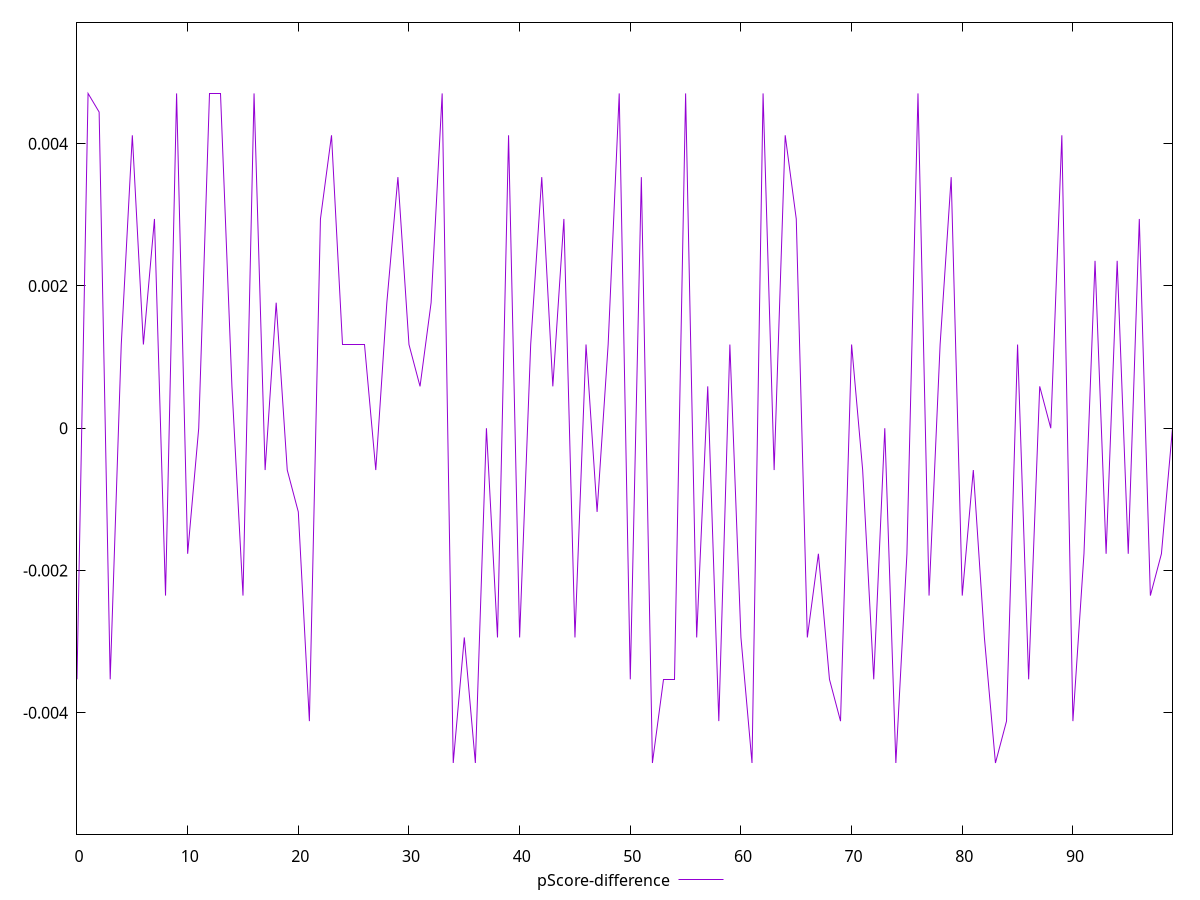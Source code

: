 reset

$pScoreDifference <<EOF
0 -0.003529411764705892
1 0.004705882352941171
2 0.004444444444444473
3 -0.003529411764705892
4 0.0011764705882352788
5 0.004117647058823504
6 0.0011764705882353343
7 0.002941176470588225
8 -0.002352941176470613
9 0.004705882352941171
10 -0.001764705882352946
11 0
12 0.004705882352941171
13 0.004705882352941171
14 0.0005882352941176672
15 -0.002352941176470613
16 0.004705882352941171
17 -0.0005882352941176672
18 0.001764705882352946
19 -0.0005882352941176117
20 -0.0011764705882352788
21 -0.004117647058823504
22 0.0029411764705882804
23 0.004117647058823504
24 0.0011764705882352788
25 0.0011764705882353343
26 0.0011764705882352788
27 -0.0005882352941176672
28 0.001764705882352946
29 0.003529411764705892
30 0.0011764705882352788
31 0.0005882352941176672
32 0.001764705882352946
33 0.004705882352941171
34 -0.004705882352941171
35 -0.002941176470588225
36 -0.004705882352941171
37 0
38 -0.002941176470588225
39 0.004117647058823504
40 -0.002941176470588225
41 0.0011764705882352788
42 0.003529411764705892
43 0.0005882352941176672
44 0.0029411764705882804
45 -0.002941176470588225
46 0.0011764705882352788
47 -0.0011764705882353343
48 0.0011764705882352788
49 0.004705882352941171
50 -0.003529411764705892
51 0.003529411764705892
52 -0.004705882352941171
53 -0.0035294117647058365
54 -0.003529411764705892
55 0.004705882352941171
56 -0.002941176470588225
57 0.0005882352941176672
58 -0.004117647058823559
59 0.0011764705882353343
60 -0.002941176470588225
61 -0.004705882352941226
62 0.004705882352941171
63 -0.0005882352941176117
64 0.004117647058823504
65 0.002941176470588225
66 -0.002941176470588225
67 -0.001764705882352946
68 -0.003529411764705892
69 -0.004117647058823504
70 0.0011764705882352788
71 -0.0005882352941176117
72 -0.003529411764705892
73 0
74 -0.004705882352941171
75 -0.0017647058823528905
76 0.004705882352941226
77 -0.0023529411764705577
78 0.0011764705882352788
79 0.003529411764705892
80 -0.002352941176470613
81 -0.0005882352941176117
82 -0.002941176470588225
83 -0.004705882352941171
84 -0.004117647058823504
85 0.0011764705882352788
86 -0.003529411764705892
87 0.0005882352941176672
88 0
89 0.004117647058823504
90 -0.004117647058823504
91 -0.001764705882352946
92 0.002352941176470613
93 -0.001764705882352946
94 0.0023529411764705577
95 -0.0017647058823528905
96 0.0029411764705882804
97 -0.002352941176470613
98 -0.0017647058823528905
99 0
EOF

set key outside below
set xrange [0:99]
set yrange [-0.005705882352941226:0.005705882352941226]
set trange [-0.005705882352941226:0.005705882352941226]
set terminal svg size 640, 500 enhanced background rgb 'white'
set output "reports/report_00027_2021-02-24T12-40-31.850Z/uses-http2/samples/agenda/pScore-difference/values.svg"

plot $pScoreDifference title "pScore-difference" with line

reset

